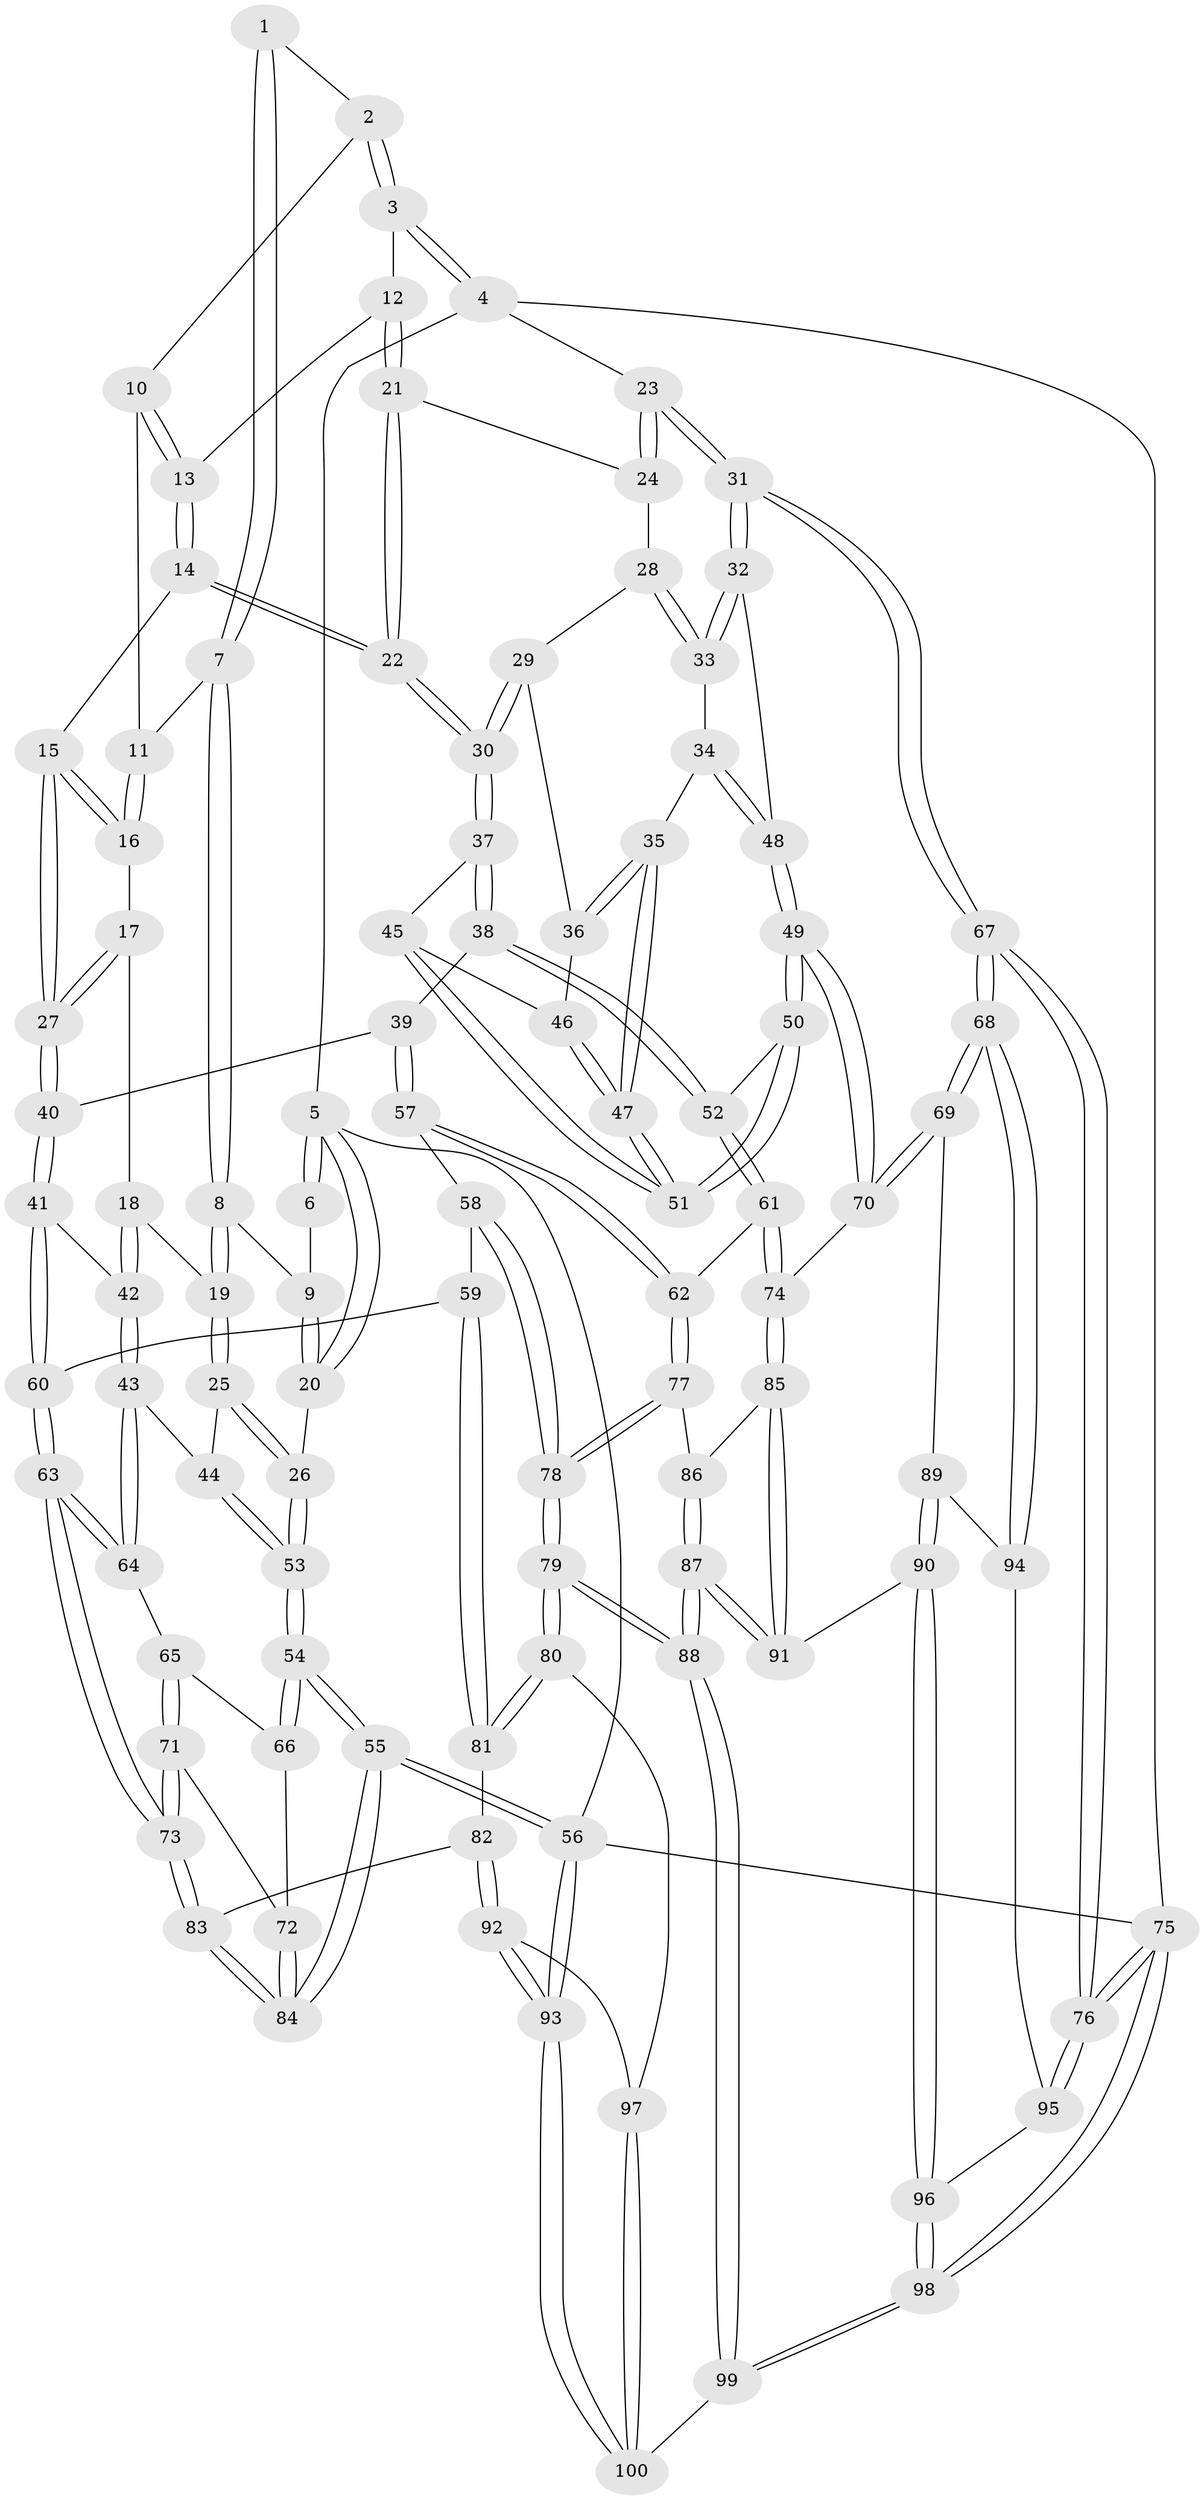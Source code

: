 // coarse degree distribution, {3: 0.1864406779661017, 4: 0.423728813559322, 6: 0.05084745762711865, 5: 0.3220338983050847, 2: 0.01694915254237288}
// Generated by graph-tools (version 1.1) at 2025/42/03/06/25 10:42:27]
// undirected, 100 vertices, 247 edges
graph export_dot {
graph [start="1"]
  node [color=gray90,style=filled];
  1 [pos="+0.22054499322082846+0"];
  2 [pos="+0.49689359370198016+0"];
  3 [pos="+1+0"];
  4 [pos="+1+0"];
  5 [pos="+0+0"];
  6 [pos="+0.1657654968716178+0"];
  7 [pos="+0.2406592051098866+0.13572437329635947"];
  8 [pos="+0.20773688368164064+0.14531506285103568"];
  9 [pos="+0.19826596176419398+0.13783688010543307"];
  10 [pos="+0.49275163225790647+0"];
  11 [pos="+0.29531780919553013+0.12639620453509365"];
  12 [pos="+0.7422967102823078+0.1474487371919495"];
  13 [pos="+0.5648496193832838+0.08256931919511482"];
  14 [pos="+0.5199624221037571+0.26436934068175877"];
  15 [pos="+0.49199819407785833+0.27166492809759046"];
  16 [pos="+0.35677149035429906+0.22338505062293368"];
  17 [pos="+0.3248951436527637+0.30601668260670434"];
  18 [pos="+0.2763403214108363+0.3311335461788306"];
  19 [pos="+0.1663022178059271+0.2770409403017678"];
  20 [pos="+0+0"];
  21 [pos="+0.7781608544829468+0.2256870679694256"];
  22 [pos="+0.5451367365035865+0.29550250661071764"];
  23 [pos="+1+0.2923481401448868"];
  24 [pos="+0.7900213865744283+0.2427829571273462"];
  25 [pos="+0.16542156199742938+0.27775478127946807"];
  26 [pos="+0+0.12993786674056734"];
  27 [pos="+0.4118324630351397+0.35077290568746006"];
  28 [pos="+0.7862467306165511+0.25135583054834454"];
  29 [pos="+0.7390054954364087+0.30108358728823553"];
  30 [pos="+0.5669952088687342+0.33704456689224105"];
  31 [pos="+1+0.35412333943848495"];
  32 [pos="+0.8422701209889409+0.4788747942052017"];
  33 [pos="+0.8049655183487952+0.38730930501280497"];
  34 [pos="+0.7274870018321272+0.38927668524948267"];
  35 [pos="+0.7180354159367518+0.38539235339970973"];
  36 [pos="+0.712737855643317+0.37568592216100943"];
  37 [pos="+0.5742011451611241+0.37569852144139626"];
  38 [pos="+0.5460862320816209+0.4473403848849504"];
  39 [pos="+0.541313338456363+0.45180143647895826"];
  40 [pos="+0.3953485608334466+0.4225448609991808"];
  41 [pos="+0.35741222100618547+0.45357941864073137"];
  42 [pos="+0.2987190570557119+0.4101994340824219"];
  43 [pos="+0.15497266253332498+0.46274040034307995"];
  44 [pos="+0.11101880218535568+0.39420083730644"];
  45 [pos="+0.6011768725913518+0.38357451023944317"];
  46 [pos="+0.6652657991703621+0.38473388680032483"];
  47 [pos="+0.7094723200973573+0.480518312742237"];
  48 [pos="+0.8353057154292048+0.4856473758630049"];
  49 [pos="+0.8164499868772964+0.5091151532427428"];
  50 [pos="+0.7177098133615397+0.509792597137301"];
  51 [pos="+0.7096277266801916+0.4861690881806214"];
  52 [pos="+0.6901421725378007+0.5286514282580812"];
  53 [pos="+0+0.42171101165648167"];
  54 [pos="+0+0.4902432498212697"];
  55 [pos="+0+1"];
  56 [pos="+0+1"];
  57 [pos="+0.5373045336286238+0.4662099243406244"];
  58 [pos="+0.43703818898004454+0.5785365892558256"];
  59 [pos="+0.37145734341860714+0.5778555570156314"];
  60 [pos="+0.3479710338814626+0.568176591552639"];
  61 [pos="+0.6463501042492983+0.6155617438640475"];
  62 [pos="+0.6018286195750275+0.6393594683987655"];
  63 [pos="+0.29366329376395967+0.5920117174293845"];
  64 [pos="+0.15714672433997665+0.47674102870617924"];
  65 [pos="+0.11367216515637117+0.5383709399975832"];
  66 [pos="+0.050402713213804094+0.552413073737863"];
  67 [pos="+1+0.6773905785655444"];
  68 [pos="+1+0.6791601042129989"];
  69 [pos="+0.9832697074739171+0.6958016732987106"];
  70 [pos="+0.8518796956132728+0.684509947166117"];
  71 [pos="+0.12536721594184533+0.6065160535137614"];
  72 [pos="+0.05860435699867538+0.6570998305789414"];
  73 [pos="+0.24207717930292555+0.6767429997128431"];
  74 [pos="+0.8285294130413424+0.7010971638915844"];
  75 [pos="+1+1"];
  76 [pos="+1+0.8946391742483554"];
  77 [pos="+0.5990076137635709+0.6425957340036811"];
  78 [pos="+0.5616990244475211+0.6646921993986249"];
  79 [pos="+0.4975655801276214+0.8316045409535362"];
  80 [pos="+0.4526911273360666+0.824132994374458"];
  81 [pos="+0.44605266266008214+0.8190325419463769"];
  82 [pos="+0.31147192080248715+0.7708358380473397"];
  83 [pos="+0.23833151106149536+0.6978087718979423"];
  84 [pos="+0+0.9569614826476942"];
  85 [pos="+0.779074798908266+0.7881335915274502"];
  86 [pos="+0.661434794580911+0.7156963098224963"];
  87 [pos="+0.6124355751957032+0.8969498383689425"];
  88 [pos="+0.5778012735327348+0.92016948610225"];
  89 [pos="+0.895184087170751+0.8728781423767195"];
  90 [pos="+0.850124774702469+0.8958328312884387"];
  91 [pos="+0.7745760562932864+0.8047689546048505"];
  92 [pos="+0.17165427470516526+1"];
  93 [pos="+0+1"];
  94 [pos="+0.9629486272764852+0.8698653870915426"];
  95 [pos="+0.9685902158442339+0.9250753643117171"];
  96 [pos="+0.8687839055188081+1"];
  97 [pos="+0.3384603488286107+0.9239045239582981"];
  98 [pos="+0.8471205509910442+1"];
  99 [pos="+0.6077099160825146+1"];
  100 [pos="+0.5910319137038841+1"];
  1 -- 2;
  1 -- 7;
  1 -- 7;
  2 -- 3;
  2 -- 3;
  2 -- 10;
  3 -- 4;
  3 -- 4;
  3 -- 12;
  4 -- 5;
  4 -- 23;
  4 -- 75;
  5 -- 6;
  5 -- 6;
  5 -- 20;
  5 -- 20;
  5 -- 56;
  6 -- 9;
  7 -- 8;
  7 -- 8;
  7 -- 11;
  8 -- 9;
  8 -- 19;
  8 -- 19;
  9 -- 20;
  9 -- 20;
  10 -- 11;
  10 -- 13;
  10 -- 13;
  11 -- 16;
  11 -- 16;
  12 -- 13;
  12 -- 21;
  12 -- 21;
  13 -- 14;
  13 -- 14;
  14 -- 15;
  14 -- 22;
  14 -- 22;
  15 -- 16;
  15 -- 16;
  15 -- 27;
  15 -- 27;
  16 -- 17;
  17 -- 18;
  17 -- 27;
  17 -- 27;
  18 -- 19;
  18 -- 42;
  18 -- 42;
  19 -- 25;
  19 -- 25;
  20 -- 26;
  21 -- 22;
  21 -- 22;
  21 -- 24;
  22 -- 30;
  22 -- 30;
  23 -- 24;
  23 -- 24;
  23 -- 31;
  23 -- 31;
  24 -- 28;
  25 -- 26;
  25 -- 26;
  25 -- 44;
  26 -- 53;
  26 -- 53;
  27 -- 40;
  27 -- 40;
  28 -- 29;
  28 -- 33;
  28 -- 33;
  29 -- 30;
  29 -- 30;
  29 -- 36;
  30 -- 37;
  30 -- 37;
  31 -- 32;
  31 -- 32;
  31 -- 67;
  31 -- 67;
  32 -- 33;
  32 -- 33;
  32 -- 48;
  33 -- 34;
  34 -- 35;
  34 -- 48;
  34 -- 48;
  35 -- 36;
  35 -- 36;
  35 -- 47;
  35 -- 47;
  36 -- 46;
  37 -- 38;
  37 -- 38;
  37 -- 45;
  38 -- 39;
  38 -- 52;
  38 -- 52;
  39 -- 40;
  39 -- 57;
  39 -- 57;
  40 -- 41;
  40 -- 41;
  41 -- 42;
  41 -- 60;
  41 -- 60;
  42 -- 43;
  42 -- 43;
  43 -- 44;
  43 -- 64;
  43 -- 64;
  44 -- 53;
  44 -- 53;
  45 -- 46;
  45 -- 51;
  45 -- 51;
  46 -- 47;
  46 -- 47;
  47 -- 51;
  47 -- 51;
  48 -- 49;
  48 -- 49;
  49 -- 50;
  49 -- 50;
  49 -- 70;
  49 -- 70;
  50 -- 51;
  50 -- 51;
  50 -- 52;
  52 -- 61;
  52 -- 61;
  53 -- 54;
  53 -- 54;
  54 -- 55;
  54 -- 55;
  54 -- 66;
  54 -- 66;
  55 -- 56;
  55 -- 56;
  55 -- 84;
  55 -- 84;
  56 -- 93;
  56 -- 93;
  56 -- 75;
  57 -- 58;
  57 -- 62;
  57 -- 62;
  58 -- 59;
  58 -- 78;
  58 -- 78;
  59 -- 60;
  59 -- 81;
  59 -- 81;
  60 -- 63;
  60 -- 63;
  61 -- 62;
  61 -- 74;
  61 -- 74;
  62 -- 77;
  62 -- 77;
  63 -- 64;
  63 -- 64;
  63 -- 73;
  63 -- 73;
  64 -- 65;
  65 -- 66;
  65 -- 71;
  65 -- 71;
  66 -- 72;
  67 -- 68;
  67 -- 68;
  67 -- 76;
  67 -- 76;
  68 -- 69;
  68 -- 69;
  68 -- 94;
  68 -- 94;
  69 -- 70;
  69 -- 70;
  69 -- 89;
  70 -- 74;
  71 -- 72;
  71 -- 73;
  71 -- 73;
  72 -- 84;
  72 -- 84;
  73 -- 83;
  73 -- 83;
  74 -- 85;
  74 -- 85;
  75 -- 76;
  75 -- 76;
  75 -- 98;
  75 -- 98;
  76 -- 95;
  76 -- 95;
  77 -- 78;
  77 -- 78;
  77 -- 86;
  78 -- 79;
  78 -- 79;
  79 -- 80;
  79 -- 80;
  79 -- 88;
  79 -- 88;
  80 -- 81;
  80 -- 81;
  80 -- 97;
  81 -- 82;
  82 -- 83;
  82 -- 92;
  82 -- 92;
  83 -- 84;
  83 -- 84;
  85 -- 86;
  85 -- 91;
  85 -- 91;
  86 -- 87;
  86 -- 87;
  87 -- 88;
  87 -- 88;
  87 -- 91;
  87 -- 91;
  88 -- 99;
  88 -- 99;
  89 -- 90;
  89 -- 90;
  89 -- 94;
  90 -- 91;
  90 -- 96;
  90 -- 96;
  92 -- 93;
  92 -- 93;
  92 -- 97;
  93 -- 100;
  93 -- 100;
  94 -- 95;
  95 -- 96;
  96 -- 98;
  96 -- 98;
  97 -- 100;
  97 -- 100;
  98 -- 99;
  98 -- 99;
  99 -- 100;
}
